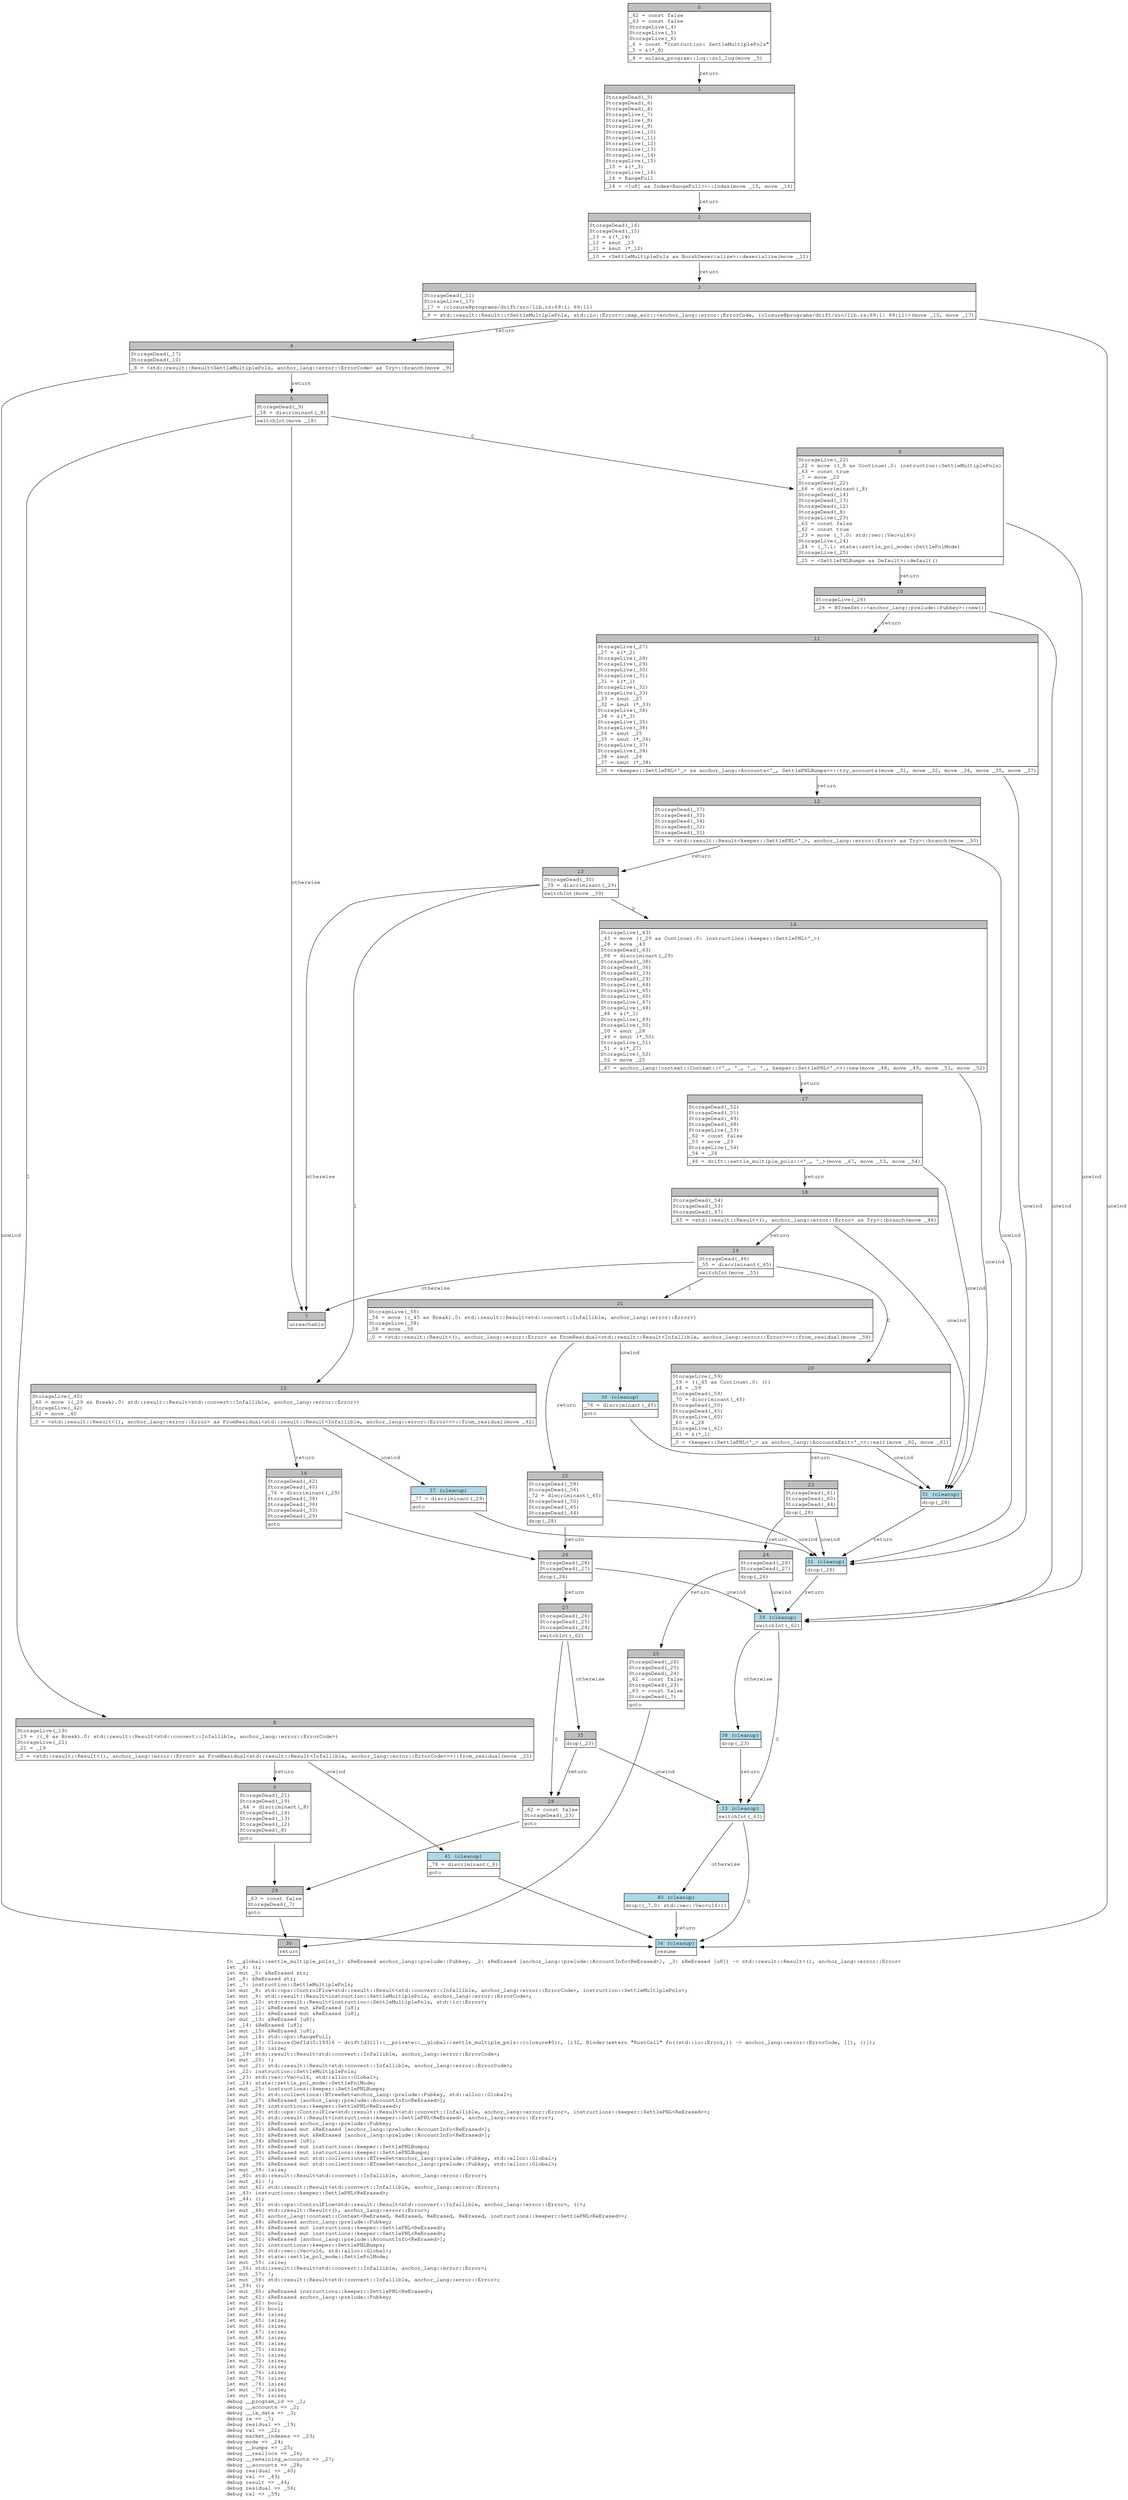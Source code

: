 digraph Mir_0_19314 {
    graph [fontname="Courier, monospace"];
    node [fontname="Courier, monospace"];
    edge [fontname="Courier, monospace"];
    label=<fn __global::settle_multiple_pnls(_1: &amp;ReErased anchor_lang::prelude::Pubkey, _2: &amp;ReErased [anchor_lang::prelude::AccountInfo&lt;ReErased&gt;], _3: &amp;ReErased [u8]) -&gt; std::result::Result&lt;(), anchor_lang::error::Error&gt;<br align="left"/>let _4: ();<br align="left"/>let mut _5: &amp;ReErased str;<br align="left"/>let _6: &amp;ReErased str;<br align="left"/>let _7: instruction::SettleMultiplePnls;<br align="left"/>let mut _8: std::ops::ControlFlow&lt;std::result::Result&lt;std::convert::Infallible, anchor_lang::error::ErrorCode&gt;, instruction::SettleMultiplePnls&gt;;<br align="left"/>let mut _9: std::result::Result&lt;instruction::SettleMultiplePnls, anchor_lang::error::ErrorCode&gt;;<br align="left"/>let mut _10: std::result::Result&lt;instruction::SettleMultiplePnls, std::io::Error&gt;;<br align="left"/>let mut _11: &amp;ReErased mut &amp;ReErased [u8];<br align="left"/>let mut _12: &amp;ReErased mut &amp;ReErased [u8];<br align="left"/>let mut _13: &amp;ReErased [u8];<br align="left"/>let _14: &amp;ReErased [u8];<br align="left"/>let mut _15: &amp;ReErased [u8];<br align="left"/>let mut _16: std::ops::RangeFull;<br align="left"/>let mut _17: Closure(DefId(0:19316 ~ drift[d311]::__private::__global::settle_multiple_pnls::{closure#0}), [i32, Binder(extern &quot;RustCall&quot; fn((std::io::Error,)) -&gt; anchor_lang::error::ErrorCode, []), ()]);<br align="left"/>let mut _18: isize;<br align="left"/>let _19: std::result::Result&lt;std::convert::Infallible, anchor_lang::error::ErrorCode&gt;;<br align="left"/>let mut _20: !;<br align="left"/>let mut _21: std::result::Result&lt;std::convert::Infallible, anchor_lang::error::ErrorCode&gt;;<br align="left"/>let _22: instruction::SettleMultiplePnls;<br align="left"/>let _23: std::vec::Vec&lt;u16, std::alloc::Global&gt;;<br align="left"/>let _24: state::settle_pnl_mode::SettlePnlMode;<br align="left"/>let mut _25: instructions::keeper::SettlePNLBumps;<br align="left"/>let mut _26: std::collections::BTreeSet&lt;anchor_lang::prelude::Pubkey, std::alloc::Global&gt;;<br align="left"/>let mut _27: &amp;ReErased [anchor_lang::prelude::AccountInfo&lt;ReErased&gt;];<br align="left"/>let mut _28: instructions::keeper::SettlePNL&lt;ReErased&gt;;<br align="left"/>let mut _29: std::ops::ControlFlow&lt;std::result::Result&lt;std::convert::Infallible, anchor_lang::error::Error&gt;, instructions::keeper::SettlePNL&lt;ReErased&gt;&gt;;<br align="left"/>let mut _30: std::result::Result&lt;instructions::keeper::SettlePNL&lt;ReErased&gt;, anchor_lang::error::Error&gt;;<br align="left"/>let mut _31: &amp;ReErased anchor_lang::prelude::Pubkey;<br align="left"/>let mut _32: &amp;ReErased mut &amp;ReErased [anchor_lang::prelude::AccountInfo&lt;ReErased&gt;];<br align="left"/>let mut _33: &amp;ReErased mut &amp;ReErased [anchor_lang::prelude::AccountInfo&lt;ReErased&gt;];<br align="left"/>let mut _34: &amp;ReErased [u8];<br align="left"/>let mut _35: &amp;ReErased mut instructions::keeper::SettlePNLBumps;<br align="left"/>let mut _36: &amp;ReErased mut instructions::keeper::SettlePNLBumps;<br align="left"/>let mut _37: &amp;ReErased mut std::collections::BTreeSet&lt;anchor_lang::prelude::Pubkey, std::alloc::Global&gt;;<br align="left"/>let mut _38: &amp;ReErased mut std::collections::BTreeSet&lt;anchor_lang::prelude::Pubkey, std::alloc::Global&gt;;<br align="left"/>let mut _39: isize;<br align="left"/>let _40: std::result::Result&lt;std::convert::Infallible, anchor_lang::error::Error&gt;;<br align="left"/>let mut _41: !;<br align="left"/>let mut _42: std::result::Result&lt;std::convert::Infallible, anchor_lang::error::Error&gt;;<br align="left"/>let _43: instructions::keeper::SettlePNL&lt;ReErased&gt;;<br align="left"/>let _44: ();<br align="left"/>let mut _45: std::ops::ControlFlow&lt;std::result::Result&lt;std::convert::Infallible, anchor_lang::error::Error&gt;, ()&gt;;<br align="left"/>let mut _46: std::result::Result&lt;(), anchor_lang::error::Error&gt;;<br align="left"/>let mut _47: anchor_lang::context::Context&lt;ReErased, ReErased, ReErased, ReErased, instructions::keeper::SettlePNL&lt;ReErased&gt;&gt;;<br align="left"/>let mut _48: &amp;ReErased anchor_lang::prelude::Pubkey;<br align="left"/>let mut _49: &amp;ReErased mut instructions::keeper::SettlePNL&lt;ReErased&gt;;<br align="left"/>let mut _50: &amp;ReErased mut instructions::keeper::SettlePNL&lt;ReErased&gt;;<br align="left"/>let mut _51: &amp;ReErased [anchor_lang::prelude::AccountInfo&lt;ReErased&gt;];<br align="left"/>let mut _52: instructions::keeper::SettlePNLBumps;<br align="left"/>let mut _53: std::vec::Vec&lt;u16, std::alloc::Global&gt;;<br align="left"/>let mut _54: state::settle_pnl_mode::SettlePnlMode;<br align="left"/>let mut _55: isize;<br align="left"/>let _56: std::result::Result&lt;std::convert::Infallible, anchor_lang::error::Error&gt;;<br align="left"/>let mut _57: !;<br align="left"/>let mut _58: std::result::Result&lt;std::convert::Infallible, anchor_lang::error::Error&gt;;<br align="left"/>let _59: ();<br align="left"/>let mut _60: &amp;ReErased instructions::keeper::SettlePNL&lt;ReErased&gt;;<br align="left"/>let mut _61: &amp;ReErased anchor_lang::prelude::Pubkey;<br align="left"/>let mut _62: bool;<br align="left"/>let mut _63: bool;<br align="left"/>let mut _64: isize;<br align="left"/>let mut _65: isize;<br align="left"/>let mut _66: isize;<br align="left"/>let mut _67: isize;<br align="left"/>let mut _68: isize;<br align="left"/>let mut _69: isize;<br align="left"/>let mut _70: isize;<br align="left"/>let mut _71: isize;<br align="left"/>let mut _72: isize;<br align="left"/>let mut _73: isize;<br align="left"/>let mut _74: isize;<br align="left"/>let mut _75: isize;<br align="left"/>let mut _76: isize;<br align="left"/>let mut _77: isize;<br align="left"/>let mut _78: isize;<br align="left"/>debug __program_id =&gt; _1;<br align="left"/>debug __accounts =&gt; _2;<br align="left"/>debug __ix_data =&gt; _3;<br align="left"/>debug ix =&gt; _7;<br align="left"/>debug residual =&gt; _19;<br align="left"/>debug val =&gt; _22;<br align="left"/>debug market_indexes =&gt; _23;<br align="left"/>debug mode =&gt; _24;<br align="left"/>debug __bumps =&gt; _25;<br align="left"/>debug __reallocs =&gt; _26;<br align="left"/>debug __remaining_accounts =&gt; _27;<br align="left"/>debug __accounts =&gt; _28;<br align="left"/>debug residual =&gt; _40;<br align="left"/>debug val =&gt; _43;<br align="left"/>debug result =&gt; _44;<br align="left"/>debug residual =&gt; _56;<br align="left"/>debug val =&gt; _59;<br align="left"/>>;
    bb0__0_19314 [shape="none", label=<<table border="0" cellborder="1" cellspacing="0"><tr><td bgcolor="gray" align="center" colspan="1">0</td></tr><tr><td align="left" balign="left">_62 = const false<br/>_63 = const false<br/>StorageLive(_4)<br/>StorageLive(_5)<br/>StorageLive(_6)<br/>_6 = const &quot;Instruction: SettleMultiplePnls&quot;<br/>_5 = &amp;(*_6)<br/></td></tr><tr><td align="left">_4 = solana_program::log::sol_log(move _5)</td></tr></table>>];
    bb1__0_19314 [shape="none", label=<<table border="0" cellborder="1" cellspacing="0"><tr><td bgcolor="gray" align="center" colspan="1">1</td></tr><tr><td align="left" balign="left">StorageDead(_5)<br/>StorageDead(_6)<br/>StorageDead(_4)<br/>StorageLive(_7)<br/>StorageLive(_8)<br/>StorageLive(_9)<br/>StorageLive(_10)<br/>StorageLive(_11)<br/>StorageLive(_12)<br/>StorageLive(_13)<br/>StorageLive(_14)<br/>StorageLive(_15)<br/>_15 = &amp;(*_3)<br/>StorageLive(_16)<br/>_16 = RangeFull<br/></td></tr><tr><td align="left">_14 = &lt;[u8] as Index&lt;RangeFull&gt;&gt;::index(move _15, move _16)</td></tr></table>>];
    bb2__0_19314 [shape="none", label=<<table border="0" cellborder="1" cellspacing="0"><tr><td bgcolor="gray" align="center" colspan="1">2</td></tr><tr><td align="left" balign="left">StorageDead(_16)<br/>StorageDead(_15)<br/>_13 = &amp;(*_14)<br/>_12 = &amp;mut _13<br/>_11 = &amp;mut (*_12)<br/></td></tr><tr><td align="left">_10 = &lt;SettleMultiplePnls as BorshDeserialize&gt;::deserialize(move _11)</td></tr></table>>];
    bb3__0_19314 [shape="none", label=<<table border="0" cellborder="1" cellspacing="0"><tr><td bgcolor="gray" align="center" colspan="1">3</td></tr><tr><td align="left" balign="left">StorageDead(_11)<br/>StorageLive(_17)<br/>_17 = {closure@programs/drift/src/lib.rs:69:1: 69:11}<br/></td></tr><tr><td align="left">_9 = std::result::Result::&lt;SettleMultiplePnls, std::io::Error&gt;::map_err::&lt;anchor_lang::error::ErrorCode, {closure@programs/drift/src/lib.rs:69:1: 69:11}&gt;(move _10, move _17)</td></tr></table>>];
    bb4__0_19314 [shape="none", label=<<table border="0" cellborder="1" cellspacing="0"><tr><td bgcolor="gray" align="center" colspan="1">4</td></tr><tr><td align="left" balign="left">StorageDead(_17)<br/>StorageDead(_10)<br/></td></tr><tr><td align="left">_8 = &lt;std::result::Result&lt;SettleMultiplePnls, anchor_lang::error::ErrorCode&gt; as Try&gt;::branch(move _9)</td></tr></table>>];
    bb5__0_19314 [shape="none", label=<<table border="0" cellborder="1" cellspacing="0"><tr><td bgcolor="gray" align="center" colspan="1">5</td></tr><tr><td align="left" balign="left">StorageDead(_9)<br/>_18 = discriminant(_8)<br/></td></tr><tr><td align="left">switchInt(move _18)</td></tr></table>>];
    bb6__0_19314 [shape="none", label=<<table border="0" cellborder="1" cellspacing="0"><tr><td bgcolor="gray" align="center" colspan="1">6</td></tr><tr><td align="left" balign="left">StorageLive(_22)<br/>_22 = move ((_8 as Continue).0: instruction::SettleMultiplePnls)<br/>_63 = const true<br/>_7 = move _22<br/>StorageDead(_22)<br/>_66 = discriminant(_8)<br/>StorageDead(_14)<br/>StorageDead(_13)<br/>StorageDead(_12)<br/>StorageDead(_8)<br/>StorageLive(_23)<br/>_63 = const false<br/>_62 = const true<br/>_23 = move (_7.0: std::vec::Vec&lt;u16&gt;)<br/>StorageLive(_24)<br/>_24 = (_7.1: state::settle_pnl_mode::SettlePnlMode)<br/>StorageLive(_25)<br/></td></tr><tr><td align="left">_25 = &lt;SettlePNLBumps as Default&gt;::default()</td></tr></table>>];
    bb7__0_19314 [shape="none", label=<<table border="0" cellborder="1" cellspacing="0"><tr><td bgcolor="gray" align="center" colspan="1">7</td></tr><tr><td align="left">unreachable</td></tr></table>>];
    bb8__0_19314 [shape="none", label=<<table border="0" cellborder="1" cellspacing="0"><tr><td bgcolor="gray" align="center" colspan="1">8</td></tr><tr><td align="left" balign="left">StorageLive(_19)<br/>_19 = ((_8 as Break).0: std::result::Result&lt;std::convert::Infallible, anchor_lang::error::ErrorCode&gt;)<br/>StorageLive(_21)<br/>_21 = _19<br/></td></tr><tr><td align="left">_0 = &lt;std::result::Result&lt;(), anchor_lang::error::Error&gt; as FromResidual&lt;std::result::Result&lt;Infallible, anchor_lang::error::ErrorCode&gt;&gt;&gt;::from_residual(move _21)</td></tr></table>>];
    bb9__0_19314 [shape="none", label=<<table border="0" cellborder="1" cellspacing="0"><tr><td bgcolor="gray" align="center" colspan="1">9</td></tr><tr><td align="left" balign="left">StorageDead(_21)<br/>StorageDead(_19)<br/>_64 = discriminant(_8)<br/>StorageDead(_14)<br/>StorageDead(_13)<br/>StorageDead(_12)<br/>StorageDead(_8)<br/></td></tr><tr><td align="left">goto</td></tr></table>>];
    bb10__0_19314 [shape="none", label=<<table border="0" cellborder="1" cellspacing="0"><tr><td bgcolor="gray" align="center" colspan="1">10</td></tr><tr><td align="left" balign="left">StorageLive(_26)<br/></td></tr><tr><td align="left">_26 = BTreeSet::&lt;anchor_lang::prelude::Pubkey&gt;::new()</td></tr></table>>];
    bb11__0_19314 [shape="none", label=<<table border="0" cellborder="1" cellspacing="0"><tr><td bgcolor="gray" align="center" colspan="1">11</td></tr><tr><td align="left" balign="left">StorageLive(_27)<br/>_27 = &amp;(*_2)<br/>StorageLive(_28)<br/>StorageLive(_29)<br/>StorageLive(_30)<br/>StorageLive(_31)<br/>_31 = &amp;(*_1)<br/>StorageLive(_32)<br/>StorageLive(_33)<br/>_33 = &amp;mut _27<br/>_32 = &amp;mut (*_33)<br/>StorageLive(_34)<br/>_34 = &amp;(*_3)<br/>StorageLive(_35)<br/>StorageLive(_36)<br/>_36 = &amp;mut _25<br/>_35 = &amp;mut (*_36)<br/>StorageLive(_37)<br/>StorageLive(_38)<br/>_38 = &amp;mut _26<br/>_37 = &amp;mut (*_38)<br/></td></tr><tr><td align="left">_30 = &lt;keeper::SettlePNL&lt;'_&gt; as anchor_lang::Accounts&lt;'_, SettlePNLBumps&gt;&gt;::try_accounts(move _31, move _32, move _34, move _35, move _37)</td></tr></table>>];
    bb12__0_19314 [shape="none", label=<<table border="0" cellborder="1" cellspacing="0"><tr><td bgcolor="gray" align="center" colspan="1">12</td></tr><tr><td align="left" balign="left">StorageDead(_37)<br/>StorageDead(_35)<br/>StorageDead(_34)<br/>StorageDead(_32)<br/>StorageDead(_31)<br/></td></tr><tr><td align="left">_29 = &lt;std::result::Result&lt;keeper::SettlePNL&lt;'_&gt;, anchor_lang::error::Error&gt; as Try&gt;::branch(move _30)</td></tr></table>>];
    bb13__0_19314 [shape="none", label=<<table border="0" cellborder="1" cellspacing="0"><tr><td bgcolor="gray" align="center" colspan="1">13</td></tr><tr><td align="left" balign="left">StorageDead(_30)<br/>_39 = discriminant(_29)<br/></td></tr><tr><td align="left">switchInt(move _39)</td></tr></table>>];
    bb14__0_19314 [shape="none", label=<<table border="0" cellborder="1" cellspacing="0"><tr><td bgcolor="gray" align="center" colspan="1">14</td></tr><tr><td align="left" balign="left">StorageLive(_43)<br/>_43 = move ((_29 as Continue).0: instructions::keeper::SettlePNL&lt;'_&gt;)<br/>_28 = move _43<br/>StorageDead(_43)<br/>_68 = discriminant(_29)<br/>StorageDead(_38)<br/>StorageDead(_36)<br/>StorageDead(_33)<br/>StorageDead(_29)<br/>StorageLive(_44)<br/>StorageLive(_45)<br/>StorageLive(_46)<br/>StorageLive(_47)<br/>StorageLive(_48)<br/>_48 = &amp;(*_1)<br/>StorageLive(_49)<br/>StorageLive(_50)<br/>_50 = &amp;mut _28<br/>_49 = &amp;mut (*_50)<br/>StorageLive(_51)<br/>_51 = &amp;(*_27)<br/>StorageLive(_52)<br/>_52 = move _25<br/></td></tr><tr><td align="left">_47 = anchor_lang::context::Context::&lt;'_, '_, '_, '_, keeper::SettlePNL&lt;'_&gt;&gt;::new(move _48, move _49, move _51, move _52)</td></tr></table>>];
    bb15__0_19314 [shape="none", label=<<table border="0" cellborder="1" cellspacing="0"><tr><td bgcolor="gray" align="center" colspan="1">15</td></tr><tr><td align="left" balign="left">StorageLive(_40)<br/>_40 = move ((_29 as Break).0: std::result::Result&lt;std::convert::Infallible, anchor_lang::error::Error&gt;)<br/>StorageLive(_42)<br/>_42 = move _40<br/></td></tr><tr><td align="left">_0 = &lt;std::result::Result&lt;(), anchor_lang::error::Error&gt; as FromResidual&lt;std::result::Result&lt;Infallible, anchor_lang::error::Error&gt;&gt;&gt;::from_residual(move _42)</td></tr></table>>];
    bb16__0_19314 [shape="none", label=<<table border="0" cellborder="1" cellspacing="0"><tr><td bgcolor="gray" align="center" colspan="1">16</td></tr><tr><td align="left" balign="left">StorageDead(_42)<br/>StorageDead(_40)<br/>_74 = discriminant(_29)<br/>StorageDead(_38)<br/>StorageDead(_36)<br/>StorageDead(_33)<br/>StorageDead(_29)<br/></td></tr><tr><td align="left">goto</td></tr></table>>];
    bb17__0_19314 [shape="none", label=<<table border="0" cellborder="1" cellspacing="0"><tr><td bgcolor="gray" align="center" colspan="1">17</td></tr><tr><td align="left" balign="left">StorageDead(_52)<br/>StorageDead(_51)<br/>StorageDead(_49)<br/>StorageDead(_48)<br/>StorageLive(_53)<br/>_62 = const false<br/>_53 = move _23<br/>StorageLive(_54)<br/>_54 = _24<br/></td></tr><tr><td align="left">_46 = drift::settle_multiple_pnls::&lt;'_, '_&gt;(move _47, move _53, move _54)</td></tr></table>>];
    bb18__0_19314 [shape="none", label=<<table border="0" cellborder="1" cellspacing="0"><tr><td bgcolor="gray" align="center" colspan="1">18</td></tr><tr><td align="left" balign="left">StorageDead(_54)<br/>StorageDead(_53)<br/>StorageDead(_47)<br/></td></tr><tr><td align="left">_45 = &lt;std::result::Result&lt;(), anchor_lang::error::Error&gt; as Try&gt;::branch(move _46)</td></tr></table>>];
    bb19__0_19314 [shape="none", label=<<table border="0" cellborder="1" cellspacing="0"><tr><td bgcolor="gray" align="center" colspan="1">19</td></tr><tr><td align="left" balign="left">StorageDead(_46)<br/>_55 = discriminant(_45)<br/></td></tr><tr><td align="left">switchInt(move _55)</td></tr></table>>];
    bb20__0_19314 [shape="none", label=<<table border="0" cellborder="1" cellspacing="0"><tr><td bgcolor="gray" align="center" colspan="1">20</td></tr><tr><td align="left" balign="left">StorageLive(_59)<br/>_59 = ((_45 as Continue).0: ())<br/>_44 = _59<br/>StorageDead(_59)<br/>_70 = discriminant(_45)<br/>StorageDead(_50)<br/>StorageDead(_45)<br/>StorageLive(_60)<br/>_60 = &amp;_28<br/>StorageLive(_61)<br/>_61 = &amp;(*_1)<br/></td></tr><tr><td align="left">_0 = &lt;keeper::SettlePNL&lt;'_&gt; as anchor_lang::AccountsExit&lt;'_&gt;&gt;::exit(move _60, move _61)</td></tr></table>>];
    bb21__0_19314 [shape="none", label=<<table border="0" cellborder="1" cellspacing="0"><tr><td bgcolor="gray" align="center" colspan="1">21</td></tr><tr><td align="left" balign="left">StorageLive(_56)<br/>_56 = move ((_45 as Break).0: std::result::Result&lt;std::convert::Infallible, anchor_lang::error::Error&gt;)<br/>StorageLive(_58)<br/>_58 = move _56<br/></td></tr><tr><td align="left">_0 = &lt;std::result::Result&lt;(), anchor_lang::error::Error&gt; as FromResidual&lt;std::result::Result&lt;Infallible, anchor_lang::error::Error&gt;&gt;&gt;::from_residual(move _58)</td></tr></table>>];
    bb22__0_19314 [shape="none", label=<<table border="0" cellborder="1" cellspacing="0"><tr><td bgcolor="gray" align="center" colspan="1">22</td></tr><tr><td align="left" balign="left">StorageDead(_58)<br/>StorageDead(_56)<br/>_72 = discriminant(_45)<br/>StorageDead(_50)<br/>StorageDead(_45)<br/>StorageDead(_44)<br/></td></tr><tr><td align="left">drop(_28)</td></tr></table>>];
    bb23__0_19314 [shape="none", label=<<table border="0" cellborder="1" cellspacing="0"><tr><td bgcolor="gray" align="center" colspan="1">23</td></tr><tr><td align="left" balign="left">StorageDead(_61)<br/>StorageDead(_60)<br/>StorageDead(_44)<br/></td></tr><tr><td align="left">drop(_28)</td></tr></table>>];
    bb24__0_19314 [shape="none", label=<<table border="0" cellborder="1" cellspacing="0"><tr><td bgcolor="gray" align="center" colspan="1">24</td></tr><tr><td align="left" balign="left">StorageDead(_28)<br/>StorageDead(_27)<br/></td></tr><tr><td align="left">drop(_26)</td></tr></table>>];
    bb25__0_19314 [shape="none", label=<<table border="0" cellborder="1" cellspacing="0"><tr><td bgcolor="gray" align="center" colspan="1">25</td></tr><tr><td align="left" balign="left">StorageDead(_26)<br/>StorageDead(_25)<br/>StorageDead(_24)<br/>_62 = const false<br/>StorageDead(_23)<br/>_63 = const false<br/>StorageDead(_7)<br/></td></tr><tr><td align="left">goto</td></tr></table>>];
    bb26__0_19314 [shape="none", label=<<table border="0" cellborder="1" cellspacing="0"><tr><td bgcolor="gray" align="center" colspan="1">26</td></tr><tr><td align="left" balign="left">StorageDead(_28)<br/>StorageDead(_27)<br/></td></tr><tr><td align="left">drop(_26)</td></tr></table>>];
    bb27__0_19314 [shape="none", label=<<table border="0" cellborder="1" cellspacing="0"><tr><td bgcolor="gray" align="center" colspan="1">27</td></tr><tr><td align="left" balign="left">StorageDead(_26)<br/>StorageDead(_25)<br/>StorageDead(_24)<br/></td></tr><tr><td align="left">switchInt(_62)</td></tr></table>>];
    bb28__0_19314 [shape="none", label=<<table border="0" cellborder="1" cellspacing="0"><tr><td bgcolor="gray" align="center" colspan="1">28</td></tr><tr><td align="left" balign="left">_62 = const false<br/>StorageDead(_23)<br/></td></tr><tr><td align="left">goto</td></tr></table>>];
    bb29__0_19314 [shape="none", label=<<table border="0" cellborder="1" cellspacing="0"><tr><td bgcolor="gray" align="center" colspan="1">29</td></tr><tr><td align="left" balign="left">_63 = const false<br/>StorageDead(_7)<br/></td></tr><tr><td align="left">goto</td></tr></table>>];
    bb30__0_19314 [shape="none", label=<<table border="0" cellborder="1" cellspacing="0"><tr><td bgcolor="gray" align="center" colspan="1">30</td></tr><tr><td align="left">return</td></tr></table>>];
    bb31__0_19314 [shape="none", label=<<table border="0" cellborder="1" cellspacing="0"><tr><td bgcolor="lightblue" align="center" colspan="1">31 (cleanup)</td></tr><tr><td align="left">drop(_28)</td></tr></table>>];
    bb32__0_19314 [shape="none", label=<<table border="0" cellborder="1" cellspacing="0"><tr><td bgcolor="lightblue" align="center" colspan="1">32 (cleanup)</td></tr><tr><td align="left">drop(_26)</td></tr></table>>];
    bb33__0_19314 [shape="none", label=<<table border="0" cellborder="1" cellspacing="0"><tr><td bgcolor="lightblue" align="center" colspan="1">33 (cleanup)</td></tr><tr><td align="left">switchInt(_63)</td></tr></table>>];
    bb34__0_19314 [shape="none", label=<<table border="0" cellborder="1" cellspacing="0"><tr><td bgcolor="lightblue" align="center" colspan="1">34 (cleanup)</td></tr><tr><td align="left">resume</td></tr></table>>];
    bb35__0_19314 [shape="none", label=<<table border="0" cellborder="1" cellspacing="0"><tr><td bgcolor="gray" align="center" colspan="1">35</td></tr><tr><td align="left">drop(_23)</td></tr></table>>];
    bb36__0_19314 [shape="none", label=<<table border="0" cellborder="1" cellspacing="0"><tr><td bgcolor="lightblue" align="center" colspan="1">36 (cleanup)</td></tr><tr><td align="left" balign="left">_76 = discriminant(_45)<br/></td></tr><tr><td align="left">goto</td></tr></table>>];
    bb37__0_19314 [shape="none", label=<<table border="0" cellborder="1" cellspacing="0"><tr><td bgcolor="lightblue" align="center" colspan="1">37 (cleanup)</td></tr><tr><td align="left" balign="left">_77 = discriminant(_29)<br/></td></tr><tr><td align="left">goto</td></tr></table>>];
    bb38__0_19314 [shape="none", label=<<table border="0" cellborder="1" cellspacing="0"><tr><td bgcolor="lightblue" align="center" colspan="1">38 (cleanup)</td></tr><tr><td align="left">drop(_23)</td></tr></table>>];
    bb39__0_19314 [shape="none", label=<<table border="0" cellborder="1" cellspacing="0"><tr><td bgcolor="lightblue" align="center" colspan="1">39 (cleanup)</td></tr><tr><td align="left">switchInt(_62)</td></tr></table>>];
    bb40__0_19314 [shape="none", label=<<table border="0" cellborder="1" cellspacing="0"><tr><td bgcolor="lightblue" align="center" colspan="1">40 (cleanup)</td></tr><tr><td align="left">drop((_7.0: std::vec::Vec&lt;u16&gt;))</td></tr></table>>];
    bb41__0_19314 [shape="none", label=<<table border="0" cellborder="1" cellspacing="0"><tr><td bgcolor="lightblue" align="center" colspan="1">41 (cleanup)</td></tr><tr><td align="left" balign="left">_78 = discriminant(_8)<br/></td></tr><tr><td align="left">goto</td></tr></table>>];
    bb0__0_19314 -> bb1__0_19314 [label="return"];
    bb1__0_19314 -> bb2__0_19314 [label="return"];
    bb2__0_19314 -> bb3__0_19314 [label="return"];
    bb3__0_19314 -> bb4__0_19314 [label="return"];
    bb3__0_19314 -> bb34__0_19314 [label="unwind"];
    bb4__0_19314 -> bb5__0_19314 [label="return"];
    bb4__0_19314 -> bb34__0_19314 [label="unwind"];
    bb5__0_19314 -> bb6__0_19314 [label="0"];
    bb5__0_19314 -> bb8__0_19314 [label="1"];
    bb5__0_19314 -> bb7__0_19314 [label="otherwise"];
    bb6__0_19314 -> bb10__0_19314 [label="return"];
    bb6__0_19314 -> bb39__0_19314 [label="unwind"];
    bb8__0_19314 -> bb9__0_19314 [label="return"];
    bb8__0_19314 -> bb41__0_19314 [label="unwind"];
    bb9__0_19314 -> bb29__0_19314 [label=""];
    bb10__0_19314 -> bb11__0_19314 [label="return"];
    bb10__0_19314 -> bb39__0_19314 [label="unwind"];
    bb11__0_19314 -> bb12__0_19314 [label="return"];
    bb11__0_19314 -> bb32__0_19314 [label="unwind"];
    bb12__0_19314 -> bb13__0_19314 [label="return"];
    bb12__0_19314 -> bb32__0_19314 [label="unwind"];
    bb13__0_19314 -> bb14__0_19314 [label="0"];
    bb13__0_19314 -> bb15__0_19314 [label="1"];
    bb13__0_19314 -> bb7__0_19314 [label="otherwise"];
    bb14__0_19314 -> bb17__0_19314 [label="return"];
    bb14__0_19314 -> bb31__0_19314 [label="unwind"];
    bb15__0_19314 -> bb16__0_19314 [label="return"];
    bb15__0_19314 -> bb37__0_19314 [label="unwind"];
    bb16__0_19314 -> bb26__0_19314 [label=""];
    bb17__0_19314 -> bb18__0_19314 [label="return"];
    bb17__0_19314 -> bb31__0_19314 [label="unwind"];
    bb18__0_19314 -> bb19__0_19314 [label="return"];
    bb18__0_19314 -> bb31__0_19314 [label="unwind"];
    bb19__0_19314 -> bb20__0_19314 [label="0"];
    bb19__0_19314 -> bb21__0_19314 [label="1"];
    bb19__0_19314 -> bb7__0_19314 [label="otherwise"];
    bb20__0_19314 -> bb23__0_19314 [label="return"];
    bb20__0_19314 -> bb31__0_19314 [label="unwind"];
    bb21__0_19314 -> bb22__0_19314 [label="return"];
    bb21__0_19314 -> bb36__0_19314 [label="unwind"];
    bb22__0_19314 -> bb26__0_19314 [label="return"];
    bb22__0_19314 -> bb32__0_19314 [label="unwind"];
    bb23__0_19314 -> bb24__0_19314 [label="return"];
    bb23__0_19314 -> bb32__0_19314 [label="unwind"];
    bb24__0_19314 -> bb25__0_19314 [label="return"];
    bb24__0_19314 -> bb39__0_19314 [label="unwind"];
    bb25__0_19314 -> bb30__0_19314 [label=""];
    bb26__0_19314 -> bb27__0_19314 [label="return"];
    bb26__0_19314 -> bb39__0_19314 [label="unwind"];
    bb27__0_19314 -> bb28__0_19314 [label="0"];
    bb27__0_19314 -> bb35__0_19314 [label="otherwise"];
    bb28__0_19314 -> bb29__0_19314 [label=""];
    bb29__0_19314 -> bb30__0_19314 [label=""];
    bb31__0_19314 -> bb32__0_19314 [label="return"];
    bb32__0_19314 -> bb39__0_19314 [label="return"];
    bb33__0_19314 -> bb34__0_19314 [label="0"];
    bb33__0_19314 -> bb40__0_19314 [label="otherwise"];
    bb35__0_19314 -> bb28__0_19314 [label="return"];
    bb35__0_19314 -> bb33__0_19314 [label="unwind"];
    bb36__0_19314 -> bb31__0_19314 [label=""];
    bb37__0_19314 -> bb32__0_19314 [label=""];
    bb38__0_19314 -> bb33__0_19314 [label="return"];
    bb39__0_19314 -> bb33__0_19314 [label="0"];
    bb39__0_19314 -> bb38__0_19314 [label="otherwise"];
    bb40__0_19314 -> bb34__0_19314 [label="return"];
    bb41__0_19314 -> bb34__0_19314 [label=""];
}
